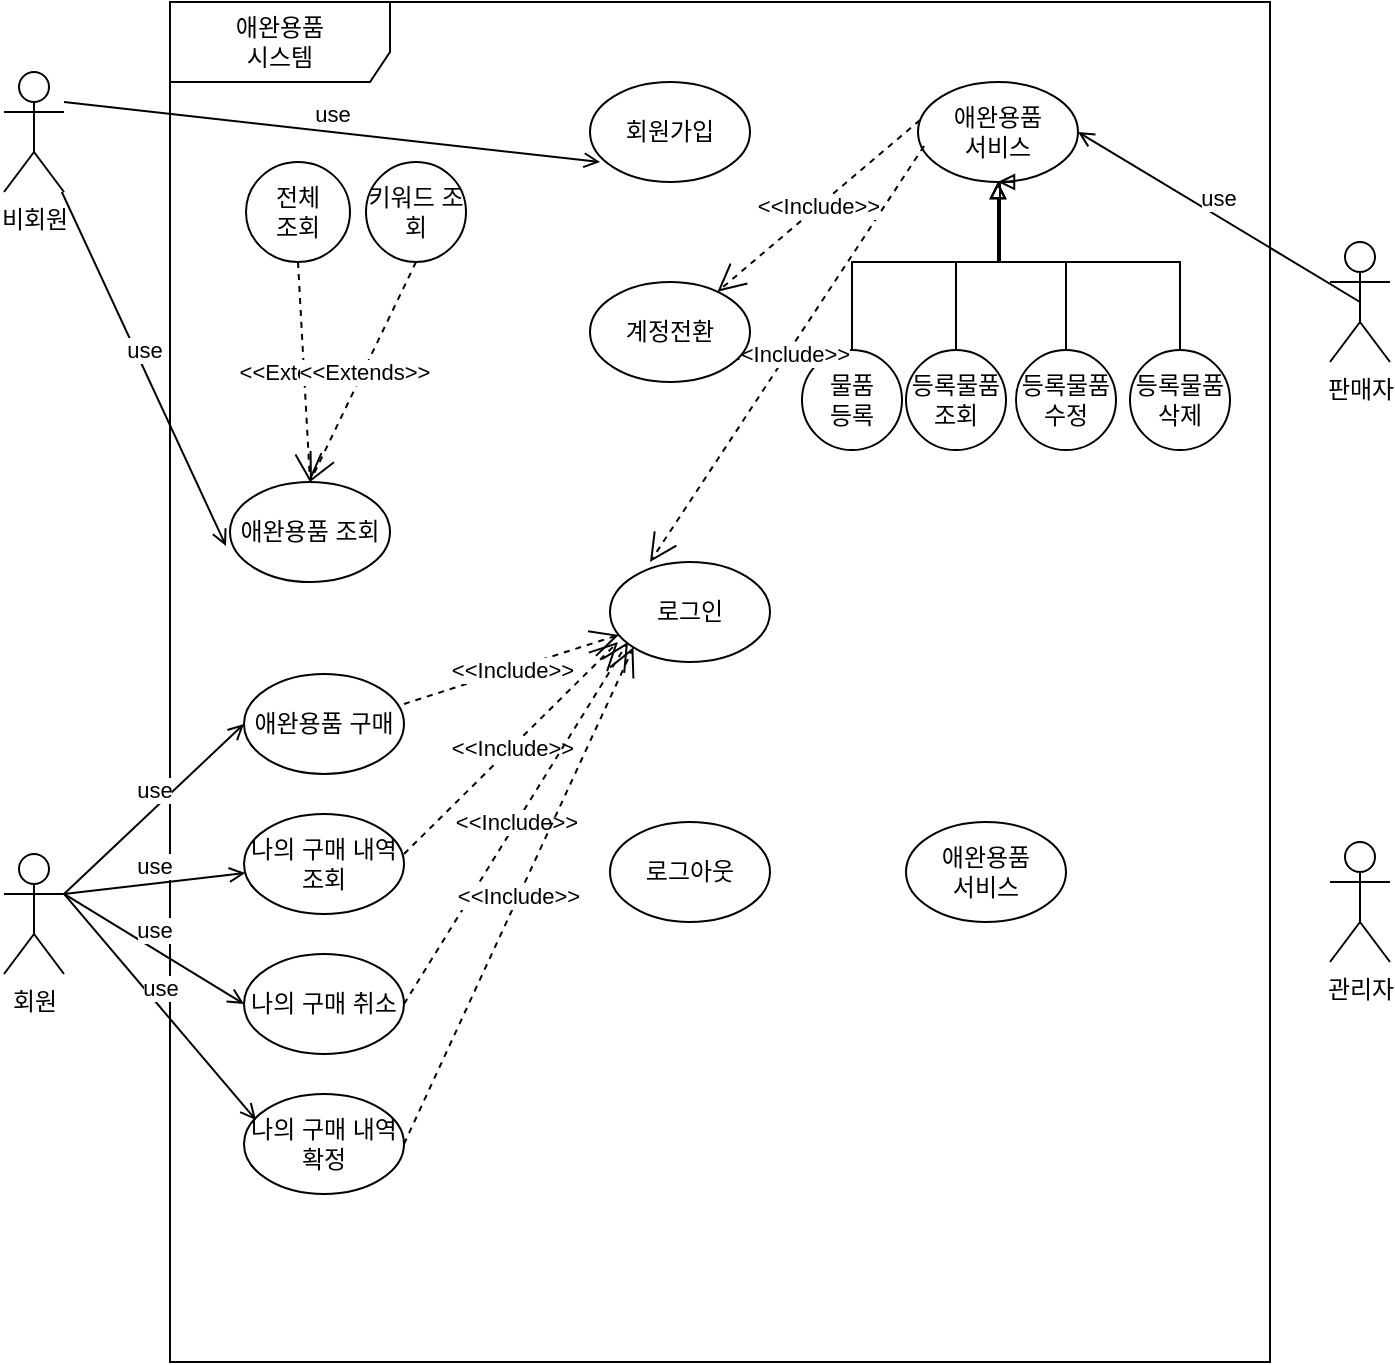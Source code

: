<mxfile version="26.0.4">
  <diagram name="페이지-1" id="BHjaHjuy1W1d4rXg6sWE">
    <mxGraphModel dx="1418" dy="828" grid="1" gridSize="10" guides="1" tooltips="1" connect="1" arrows="1" fold="1" page="1" pageScale="1" pageWidth="827" pageHeight="1169" math="0" shadow="0">
      <root>
        <mxCell id="0" />
        <mxCell id="1" parent="0" />
        <mxCell id="zmxAwt8pBq8fpWRbdMxI-1" value="애완용품&lt;div&gt;시스템&lt;/div&gt;" style="shape=umlFrame;whiteSpace=wrap;html=1;pointerEvents=0;width=110;height=40;" vertex="1" parent="1">
          <mxGeometry x="130" y="30" width="550" height="680" as="geometry" />
        </mxCell>
        <mxCell id="zmxAwt8pBq8fpWRbdMxI-2" value="판매자&lt;div&gt;&lt;br&gt;&lt;/div&gt;" style="shape=umlActor;verticalLabelPosition=bottom;verticalAlign=top;html=1;" vertex="1" parent="1">
          <mxGeometry x="710" y="150" width="30" height="60" as="geometry" />
        </mxCell>
        <mxCell id="zmxAwt8pBq8fpWRbdMxI-5" value="회원&lt;div&gt;&lt;br&gt;&lt;/div&gt;" style="shape=umlActor;verticalLabelPosition=bottom;verticalAlign=top;html=1;" vertex="1" parent="1">
          <mxGeometry x="47" y="456" width="30" height="60" as="geometry" />
        </mxCell>
        <mxCell id="zmxAwt8pBq8fpWRbdMxI-6" value="비회원&lt;div&gt;&lt;br&gt;&lt;/div&gt;" style="shape=umlActor;verticalLabelPosition=bottom;verticalAlign=top;html=1;" vertex="1" parent="1">
          <mxGeometry x="47" y="65" width="30" height="60" as="geometry" />
        </mxCell>
        <mxCell id="zmxAwt8pBq8fpWRbdMxI-7" value="관리자&lt;div&gt;&lt;br&gt;&lt;/div&gt;" style="shape=umlActor;verticalLabelPosition=bottom;verticalAlign=top;html=1;" vertex="1" parent="1">
          <mxGeometry x="710" y="450" width="30" height="60" as="geometry" />
        </mxCell>
        <mxCell id="zmxAwt8pBq8fpWRbdMxI-8" value="애완용품 조회" style="ellipse;whiteSpace=wrap;html=1;" vertex="1" parent="1">
          <mxGeometry x="160" y="270" width="80" height="50" as="geometry" />
        </mxCell>
        <mxCell id="zmxAwt8pBq8fpWRbdMxI-9" value="애완용품 구매" style="ellipse;whiteSpace=wrap;html=1;" vertex="1" parent="1">
          <mxGeometry x="167" y="366" width="80" height="50" as="geometry" />
        </mxCell>
        <mxCell id="zmxAwt8pBq8fpWRbdMxI-10" value="나의 구매 내역 조회" style="ellipse;whiteSpace=wrap;html=1;" vertex="1" parent="1">
          <mxGeometry x="167" y="436" width="80" height="50" as="geometry" />
        </mxCell>
        <mxCell id="zmxAwt8pBq8fpWRbdMxI-11" value="나의 구매 취소" style="ellipse;whiteSpace=wrap;html=1;" vertex="1" parent="1">
          <mxGeometry x="167" y="506" width="80" height="50" as="geometry" />
        </mxCell>
        <mxCell id="zmxAwt8pBq8fpWRbdMxI-12" value="나의 구매 내역 확정" style="ellipse;whiteSpace=wrap;html=1;" vertex="1" parent="1">
          <mxGeometry x="167" y="576" width="80" height="50" as="geometry" />
        </mxCell>
        <mxCell id="zmxAwt8pBq8fpWRbdMxI-13" value="use" style="html=1;verticalAlign=bottom;endArrow=open;curved=0;rounded=0;entryX=-0.025;entryY=0.64;entryDx=0;entryDy=0;entryPerimeter=0;endFill=0;" edge="1" parent="1" source="zmxAwt8pBq8fpWRbdMxI-6" target="zmxAwt8pBq8fpWRbdMxI-8">
          <mxGeometry width="80" relative="1" as="geometry">
            <mxPoint x="80" y="330" as="sourcePoint" />
            <mxPoint x="160" y="330" as="targetPoint" />
          </mxGeometry>
        </mxCell>
        <mxCell id="zmxAwt8pBq8fpWRbdMxI-14" value="use" style="html=1;verticalAlign=bottom;endArrow=open;curved=0;rounded=0;entryX=0;entryY=0.5;entryDx=0;entryDy=0;endFill=0;" edge="1" parent="1" target="zmxAwt8pBq8fpWRbdMxI-9">
          <mxGeometry width="80" relative="1" as="geometry">
            <mxPoint x="77" y="476" as="sourcePoint" />
            <mxPoint x="155" y="438" as="targetPoint" />
          </mxGeometry>
        </mxCell>
        <mxCell id="zmxAwt8pBq8fpWRbdMxI-15" value="use" style="html=1;verticalAlign=bottom;endArrow=open;curved=0;rounded=0;endFill=0;" edge="1" parent="1" target="zmxAwt8pBq8fpWRbdMxI-10">
          <mxGeometry width="80" relative="1" as="geometry">
            <mxPoint x="77" y="476" as="sourcePoint" />
            <mxPoint x="177" y="401" as="targetPoint" />
          </mxGeometry>
        </mxCell>
        <mxCell id="zmxAwt8pBq8fpWRbdMxI-16" value="use" style="html=1;verticalAlign=bottom;endArrow=open;curved=0;rounded=0;exitX=1;exitY=0.333;exitDx=0;exitDy=0;exitPerimeter=0;entryX=0;entryY=0.5;entryDx=0;entryDy=0;endFill=0;" edge="1" parent="1" source="zmxAwt8pBq8fpWRbdMxI-5" target="zmxAwt8pBq8fpWRbdMxI-11">
          <mxGeometry width="80" relative="1" as="geometry">
            <mxPoint x="77" y="496" as="sourcePoint" />
            <mxPoint x="158" y="486" as="targetPoint" />
          </mxGeometry>
        </mxCell>
        <mxCell id="zmxAwt8pBq8fpWRbdMxI-17" value="use" style="html=1;verticalAlign=bottom;endArrow=open;curved=0;rounded=0;entryX=0.075;entryY=0.26;entryDx=0;entryDy=0;entryPerimeter=0;exitX=1;exitY=0.333;exitDx=0;exitDy=0;exitPerimeter=0;endFill=0;" edge="1" parent="1" source="zmxAwt8pBq8fpWRbdMxI-5" target="zmxAwt8pBq8fpWRbdMxI-12">
          <mxGeometry width="80" relative="1" as="geometry">
            <mxPoint x="87" y="486" as="sourcePoint" />
            <mxPoint x="167" y="551" as="targetPoint" />
          </mxGeometry>
        </mxCell>
        <mxCell id="zmxAwt8pBq8fpWRbdMxI-18" value="전체&lt;div&gt;조회&lt;/div&gt;" style="ellipse;whiteSpace=wrap;html=1;" vertex="1" parent="1">
          <mxGeometry x="168" y="110" width="52" height="50" as="geometry" />
        </mxCell>
        <mxCell id="zmxAwt8pBq8fpWRbdMxI-19" value="키워드 조회" style="ellipse;whiteSpace=wrap;html=1;" vertex="1" parent="1">
          <mxGeometry x="228" y="110" width="50" height="50" as="geometry" />
        </mxCell>
        <mxCell id="zmxAwt8pBq8fpWRbdMxI-20" value="&amp;lt;&amp;lt;Extends&amp;gt;&amp;gt;" style="endArrow=open;endSize=12;dashed=1;html=1;rounded=0;exitX=0.5;exitY=1;exitDx=0;exitDy=0;entryX=0.5;entryY=0;entryDx=0;entryDy=0;" edge="1" parent="1" source="zmxAwt8pBq8fpWRbdMxI-18" target="zmxAwt8pBq8fpWRbdMxI-8">
          <mxGeometry width="160" relative="1" as="geometry">
            <mxPoint x="200" y="190" as="sourcePoint" />
            <mxPoint x="360" y="190" as="targetPoint" />
          </mxGeometry>
        </mxCell>
        <mxCell id="zmxAwt8pBq8fpWRbdMxI-21" value="&amp;lt;&amp;lt;Extends&amp;gt;&amp;gt;" style="endArrow=open;endSize=12;dashed=1;html=1;rounded=0;exitX=0.5;exitY=1;exitDx=0;exitDy=0;" edge="1" parent="1" source="zmxAwt8pBq8fpWRbdMxI-19">
          <mxGeometry width="160" relative="1" as="geometry">
            <mxPoint x="210" y="170" as="sourcePoint" />
            <mxPoint x="200" y="270" as="targetPoint" />
          </mxGeometry>
        </mxCell>
        <mxCell id="zmxAwt8pBq8fpWRbdMxI-22" value="로그인" style="ellipse;whiteSpace=wrap;html=1;" vertex="1" parent="1">
          <mxGeometry x="350" y="310" width="80" height="50" as="geometry" />
        </mxCell>
        <mxCell id="zmxAwt8pBq8fpWRbdMxI-23" value="&amp;lt;&amp;lt;Include&amp;gt;&amp;gt;" style="endArrow=open;endSize=12;dashed=1;html=1;rounded=0;exitX=1;exitY=0.3;exitDx=0;exitDy=0;exitPerimeter=0;" edge="1" parent="1" source="zmxAwt8pBq8fpWRbdMxI-9" target="zmxAwt8pBq8fpWRbdMxI-22">
          <mxGeometry width="160" relative="1" as="geometry">
            <mxPoint x="300" y="170" as="sourcePoint" />
            <mxPoint x="210" y="280" as="targetPoint" />
          </mxGeometry>
        </mxCell>
        <mxCell id="zmxAwt8pBq8fpWRbdMxI-25" value="&amp;lt;&amp;lt;Include&amp;gt;&amp;gt;" style="endArrow=open;endSize=12;dashed=1;html=1;rounded=0;exitX=1;exitY=0.3;exitDx=0;exitDy=0;exitPerimeter=0;" edge="1" parent="1">
          <mxGeometry width="160" relative="1" as="geometry">
            <mxPoint x="247" y="456" as="sourcePoint" />
            <mxPoint x="354" y="350" as="targetPoint" />
          </mxGeometry>
        </mxCell>
        <mxCell id="zmxAwt8pBq8fpWRbdMxI-26" value="&amp;lt;&amp;lt;Include&amp;gt;&amp;gt;" style="endArrow=open;endSize=12;dashed=1;html=1;rounded=0;exitX=1;exitY=0.5;exitDx=0;exitDy=0;" edge="1" parent="1" source="zmxAwt8pBq8fpWRbdMxI-11">
          <mxGeometry width="160" relative="1" as="geometry">
            <mxPoint x="257" y="466" as="sourcePoint" />
            <mxPoint x="359" y="350" as="targetPoint" />
          </mxGeometry>
        </mxCell>
        <mxCell id="zmxAwt8pBq8fpWRbdMxI-27" value="&amp;lt;&amp;lt;Include&amp;gt;&amp;gt;" style="endArrow=open;endSize=12;dashed=1;html=1;rounded=0;exitX=1;exitY=0.5;exitDx=0;exitDy=0;entryX=0;entryY=1;entryDx=0;entryDy=0;" edge="1" parent="1" source="zmxAwt8pBq8fpWRbdMxI-12" target="zmxAwt8pBq8fpWRbdMxI-22">
          <mxGeometry width="160" relative="1" as="geometry">
            <mxPoint x="257" y="541" as="sourcePoint" />
            <mxPoint x="369" y="360" as="targetPoint" />
          </mxGeometry>
        </mxCell>
        <mxCell id="zmxAwt8pBq8fpWRbdMxI-29" value="애완용품&lt;div&gt;서비스&lt;/div&gt;" style="ellipse;whiteSpace=wrap;html=1;" vertex="1" parent="1">
          <mxGeometry x="504" y="70" width="80" height="50" as="geometry" />
        </mxCell>
        <mxCell id="zmxAwt8pBq8fpWRbdMxI-53" value="" style="edgeStyle=orthogonalEdgeStyle;rounded=0;orthogonalLoop=1;jettySize=auto;html=1;endArrow=block;endFill=0;" edge="1" parent="1" source="zmxAwt8pBq8fpWRbdMxI-31" target="zmxAwt8pBq8fpWRbdMxI-29">
          <mxGeometry relative="1" as="geometry">
            <Array as="points">
              <mxPoint x="523" y="160" />
              <mxPoint x="544" y="160" />
            </Array>
          </mxGeometry>
        </mxCell>
        <mxCell id="zmxAwt8pBq8fpWRbdMxI-31" value="등록물품&lt;div&gt;조회&lt;/div&gt;" style="ellipse;whiteSpace=wrap;html=1;" vertex="1" parent="1">
          <mxGeometry x="498" y="204" width="50" height="50" as="geometry" />
        </mxCell>
        <mxCell id="zmxAwt8pBq8fpWRbdMxI-52" value="" style="edgeStyle=orthogonalEdgeStyle;rounded=0;orthogonalLoop=1;jettySize=auto;html=1;endArrow=block;endFill=0;" edge="1" parent="1" source="zmxAwt8pBq8fpWRbdMxI-33" target="zmxAwt8pBq8fpWRbdMxI-29">
          <mxGeometry relative="1" as="geometry">
            <Array as="points">
              <mxPoint x="635" y="160" />
              <mxPoint x="544" y="160" />
            </Array>
          </mxGeometry>
        </mxCell>
        <mxCell id="zmxAwt8pBq8fpWRbdMxI-57" value="" style="edgeStyle=orthogonalEdgeStyle;rounded=0;orthogonalLoop=1;jettySize=auto;html=1;endArrow=block;endFill=0;" edge="1" parent="1">
          <mxGeometry relative="1" as="geometry">
            <mxPoint x="578" y="204" as="sourcePoint" />
            <mxPoint x="544" y="120" as="targetPoint" />
            <Array as="points">
              <mxPoint x="578" y="160" />
              <mxPoint x="545" y="160" />
            </Array>
          </mxGeometry>
        </mxCell>
        <mxCell id="zmxAwt8pBq8fpWRbdMxI-32" value="등록물품&lt;div&gt;수정&lt;/div&gt;" style="ellipse;whiteSpace=wrap;html=1;" vertex="1" parent="1">
          <mxGeometry x="553" y="204" width="50" height="50" as="geometry" />
        </mxCell>
        <mxCell id="zmxAwt8pBq8fpWRbdMxI-54" value="" style="edgeStyle=orthogonalEdgeStyle;rounded=0;orthogonalLoop=1;jettySize=auto;html=1;endArrow=block;endFill=0;" edge="1" parent="1" source="zmxAwt8pBq8fpWRbdMxI-30" target="zmxAwt8pBq8fpWRbdMxI-29">
          <mxGeometry relative="1" as="geometry">
            <Array as="points">
              <mxPoint x="471" y="160" />
              <mxPoint x="544" y="160" />
            </Array>
          </mxGeometry>
        </mxCell>
        <mxCell id="zmxAwt8pBq8fpWRbdMxI-30" value="물품&lt;div&gt;등록&lt;/div&gt;" style="ellipse;whiteSpace=wrap;html=1;" vertex="1" parent="1">
          <mxGeometry x="446" y="204" width="50" height="50" as="geometry" />
        </mxCell>
        <mxCell id="zmxAwt8pBq8fpWRbdMxI-44" value="use" style="html=1;verticalAlign=bottom;endArrow=open;curved=0;rounded=0;entryX=1;entryY=0.5;entryDx=0;entryDy=0;endFill=0;exitX=0.5;exitY=0.5;exitDx=0;exitDy=0;exitPerimeter=0;" edge="1" parent="1" source="zmxAwt8pBq8fpWRbdMxI-2" target="zmxAwt8pBq8fpWRbdMxI-29">
          <mxGeometry width="80" relative="1" as="geometry">
            <mxPoint x="540" y="366" as="sourcePoint" />
            <mxPoint x="630" y="281" as="targetPoint" />
          </mxGeometry>
        </mxCell>
        <mxCell id="zmxAwt8pBq8fpWRbdMxI-45" value="&amp;lt;&amp;lt;Include&amp;gt;&amp;gt;" style="endArrow=open;endSize=12;dashed=1;html=1;rounded=0;exitX=0.038;exitY=0.64;exitDx=0;exitDy=0;exitPerimeter=0;" edge="1" parent="1" source="zmxAwt8pBq8fpWRbdMxI-29">
          <mxGeometry width="160" relative="1" as="geometry">
            <mxPoint x="477" y="115" as="sourcePoint" />
            <mxPoint x="370" y="310" as="targetPoint" />
          </mxGeometry>
        </mxCell>
        <mxCell id="zmxAwt8pBq8fpWRbdMxI-47" value="계정전환" style="ellipse;whiteSpace=wrap;html=1;" vertex="1" parent="1">
          <mxGeometry x="340" y="170" width="80" height="50" as="geometry" />
        </mxCell>
        <mxCell id="zmxAwt8pBq8fpWRbdMxI-48" value="&amp;lt;&amp;lt;Include&amp;gt;&amp;gt;" style="endArrow=open;endSize=12;dashed=1;html=1;rounded=0;exitX=0.013;exitY=0.38;exitDx=0;exitDy=0;exitPerimeter=0;" edge="1" parent="1" source="zmxAwt8pBq8fpWRbdMxI-29" target="zmxAwt8pBq8fpWRbdMxI-47">
          <mxGeometry width="160" relative="1" as="geometry">
            <mxPoint x="487" y="40" as="sourcePoint" />
            <mxPoint x="350" y="248" as="targetPoint" />
          </mxGeometry>
        </mxCell>
        <mxCell id="zmxAwt8pBq8fpWRbdMxI-49" value="회원가입" style="ellipse;whiteSpace=wrap;html=1;" vertex="1" parent="1">
          <mxGeometry x="340" y="70" width="80" height="50" as="geometry" />
        </mxCell>
        <mxCell id="zmxAwt8pBq8fpWRbdMxI-51" value="use" style="html=1;verticalAlign=bottom;endArrow=open;curved=0;rounded=0;entryX=0.063;entryY=0.8;entryDx=0;entryDy=0;entryPerimeter=0;endFill=0;" edge="1" parent="1" target="zmxAwt8pBq8fpWRbdMxI-49">
          <mxGeometry width="80" relative="1" as="geometry">
            <mxPoint x="77" y="80" as="sourcePoint" />
            <mxPoint x="158" y="82" as="targetPoint" />
          </mxGeometry>
        </mxCell>
        <mxCell id="zmxAwt8pBq8fpWRbdMxI-55" value="애완용품&lt;div&gt;서비스&lt;/div&gt;" style="ellipse;whiteSpace=wrap;html=1;" vertex="1" parent="1">
          <mxGeometry x="498" y="440" width="80" height="50" as="geometry" />
        </mxCell>
        <mxCell id="zmxAwt8pBq8fpWRbdMxI-33" value="등록물품&lt;div&gt;삭제&lt;/div&gt;" style="ellipse;whiteSpace=wrap;html=1;" vertex="1" parent="1">
          <mxGeometry x="610" y="204" width="50" height="50" as="geometry" />
        </mxCell>
        <mxCell id="zmxAwt8pBq8fpWRbdMxI-58" value="로그아웃" style="ellipse;whiteSpace=wrap;html=1;" vertex="1" parent="1">
          <mxGeometry x="350" y="440" width="80" height="50" as="geometry" />
        </mxCell>
      </root>
    </mxGraphModel>
  </diagram>
</mxfile>
